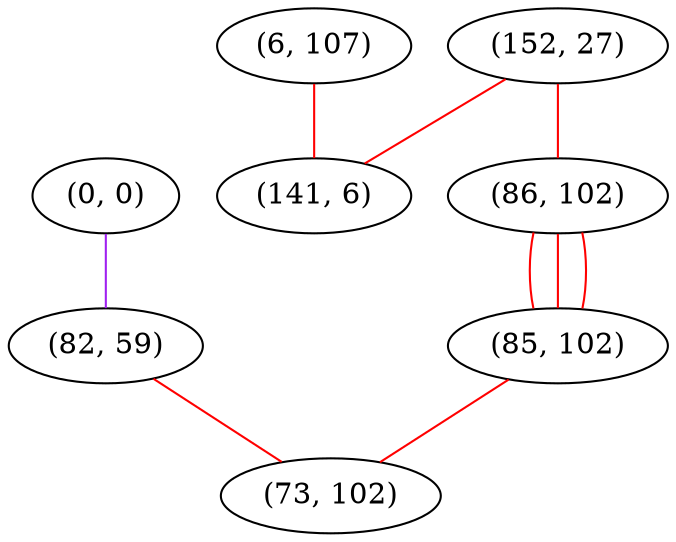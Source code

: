 graph "" {
"(0, 0)";
"(6, 107)";
"(152, 27)";
"(82, 59)";
"(141, 6)";
"(86, 102)";
"(85, 102)";
"(73, 102)";
"(0, 0)" -- "(82, 59)"  [color=purple, key=0, weight=4];
"(6, 107)" -- "(141, 6)"  [color=red, key=0, weight=1];
"(152, 27)" -- "(141, 6)"  [color=red, key=0, weight=1];
"(152, 27)" -- "(86, 102)"  [color=red, key=0, weight=1];
"(82, 59)" -- "(73, 102)"  [color=red, key=0, weight=1];
"(86, 102)" -- "(85, 102)"  [color=red, key=0, weight=1];
"(86, 102)" -- "(85, 102)"  [color=red, key=1, weight=1];
"(86, 102)" -- "(85, 102)"  [color=red, key=2, weight=1];
"(85, 102)" -- "(73, 102)"  [color=red, key=0, weight=1];
}

